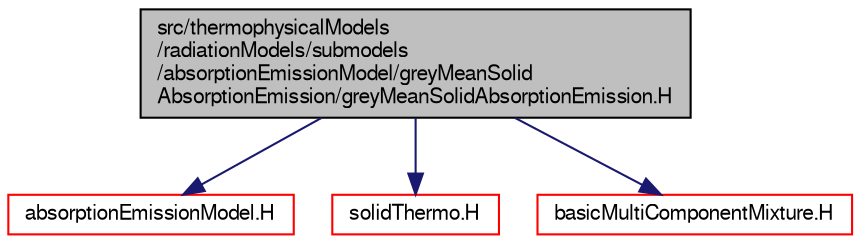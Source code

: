 digraph "src/thermophysicalModels/radiationModels/submodels/absorptionEmissionModel/greyMeanSolidAbsorptionEmission/greyMeanSolidAbsorptionEmission.H"
{
  bgcolor="transparent";
  edge [fontname="FreeSans",fontsize="10",labelfontname="FreeSans",labelfontsize="10"];
  node [fontname="FreeSans",fontsize="10",shape=record];
  Node0 [label="src/thermophysicalModels\l/radiationModels/submodels\l/absorptionEmissionModel/greyMeanSolid\lAbsorptionEmission/greyMeanSolidAbsorptionEmission.H",height=0.2,width=0.4,color="black", fillcolor="grey75", style="filled", fontcolor="black"];
  Node0 -> Node1 [color="midnightblue",fontsize="10",style="solid",fontname="FreeSans"];
  Node1 [label="absorptionEmissionModel.H",height=0.2,width=0.4,color="red",URL="$a16022.html"];
  Node0 -> Node301 [color="midnightblue",fontsize="10",style="solid",fontname="FreeSans"];
  Node301 [label="solidThermo.H",height=0.2,width=0.4,color="red",URL="$a16382.html"];
  Node0 -> Node304 [color="midnightblue",fontsize="10",style="solid",fontname="FreeSans"];
  Node304 [label="basicMultiComponentMixture.H",height=0.2,width=0.4,color="red",URL="$a16160.html"];
}
